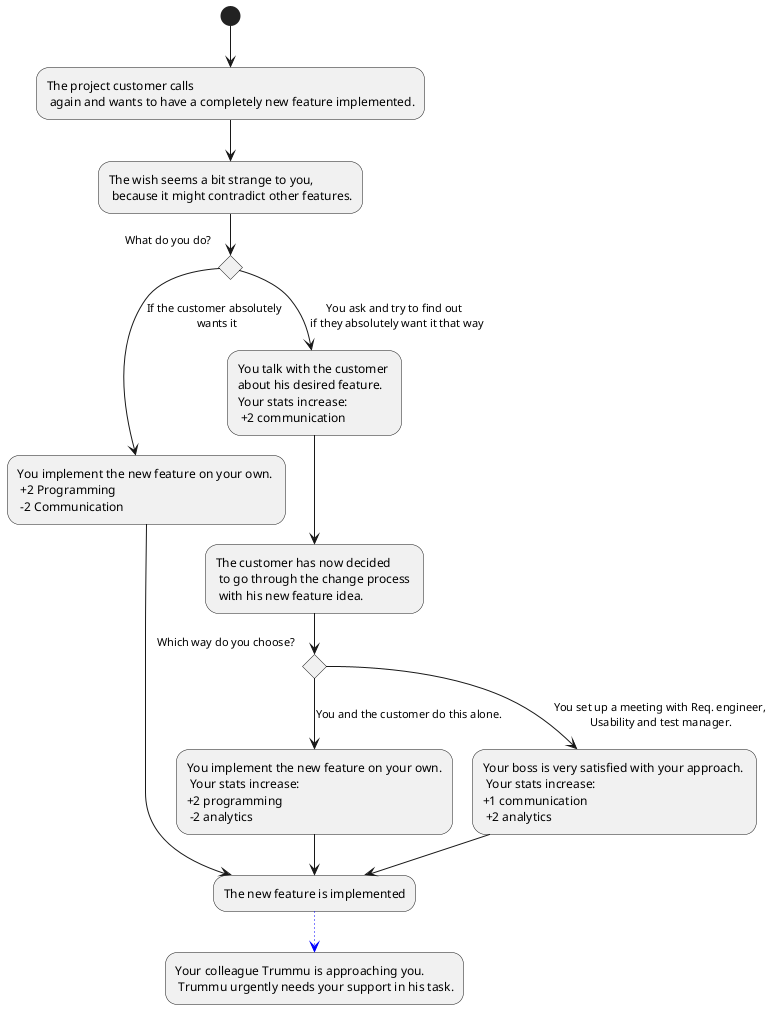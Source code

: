 @startuml
(*) --> "The project customer calls \n again and wants to have a completely new feature implemented."
--> "The wish seems a bit strange to you, \n because it might contradict other features."
if "What do you do?" then
--> [If the customer absolutely \n wants it] "You implement the new feature on your own. \n +2 Programming \n -2 Communication" as c
else
--> [You ask and try to find out \n if they absolutely want it that way] "You talk with the customer \nabout his desired feature. \nYour stats increase:\n +2 communication"
endif
'Vorbedingung: Nur wenn zuvor gewählt wurde, mit dem Kunden nochmal darüber zu reden!
--> "The customer has now decided \n to go through the change process \n with his new feature idea."
if "Which way do you choose?" then
--> [You and the customer do this alone.] "You implement the new feature on your own.\n Your stats increase:\n+2 programming \n -2 analytics" as a
else
--> [You set up a meeting with Req. engineer, \nUsability and test manager.] "Your boss is very satisfied with your approach. \n Your stats increase: \n+1 communication \n +2 analytics" as b
--> "The new feature is implemented" as fertig
endif
a --> fertig
c --> fertig
-[#blue,dotted]-> "Your colleague Trummu is approaching you.\n Trummu urgently needs your support in his task."
@enduml
